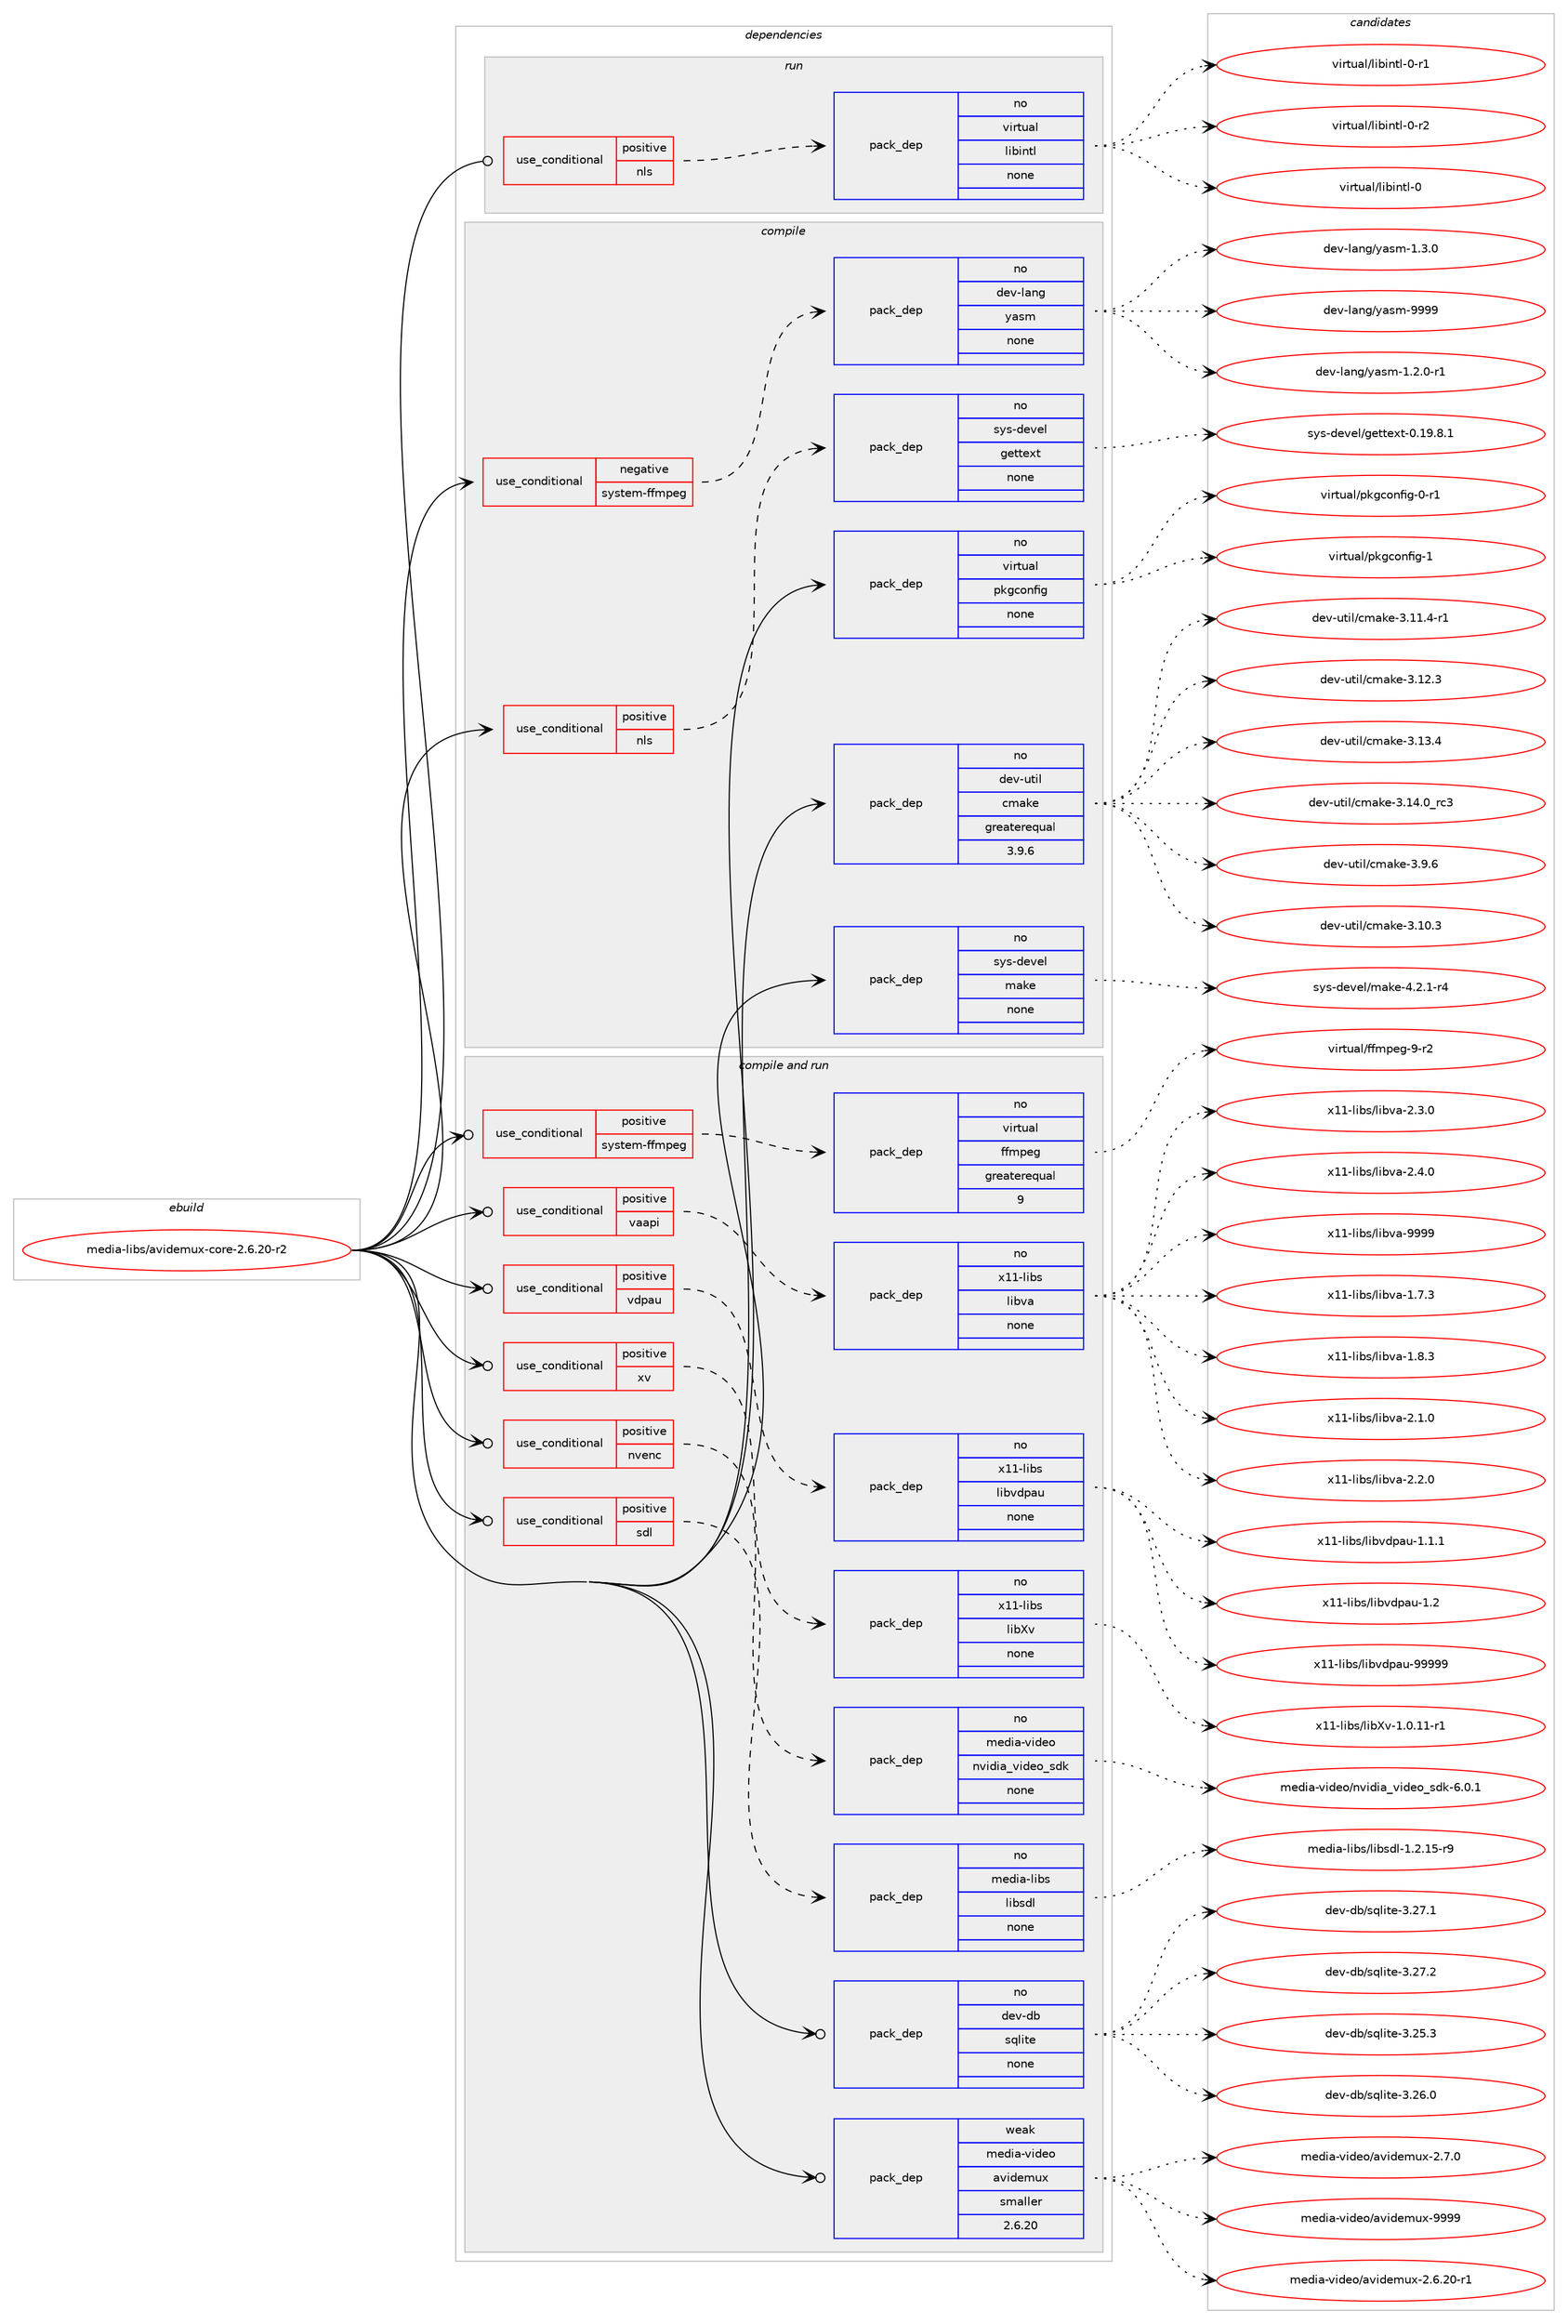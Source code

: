 digraph prolog {

# *************
# Graph options
# *************

newrank=true;
concentrate=true;
compound=true;
graph [rankdir=LR,fontname=Helvetica,fontsize=10,ranksep=1.5];#, ranksep=2.5, nodesep=0.2];
edge  [arrowhead=vee];
node  [fontname=Helvetica,fontsize=10];

# **********
# The ebuild
# **********

subgraph cluster_leftcol {
color=gray;
rank=same;
label=<<i>ebuild</i>>;
id [label="media-libs/avidemux-core-2.6.20-r2", color=red, width=4, href="../media-libs/avidemux-core-2.6.20-r2.svg"];
}

# ****************
# The dependencies
# ****************

subgraph cluster_midcol {
color=gray;
label=<<i>dependencies</i>>;
subgraph cluster_compile {
fillcolor="#eeeeee";
style=filled;
label=<<i>compile</i>>;
subgraph cond433549 {
dependency1609033 [label=<<TABLE BORDER="0" CELLBORDER="1" CELLSPACING="0" CELLPADDING="4"><TR><TD ROWSPAN="3" CELLPADDING="10">use_conditional</TD></TR><TR><TD>negative</TD></TR><TR><TD>system-ffmpeg</TD></TR></TABLE>>, shape=none, color=red];
subgraph pack1149826 {
dependency1609034 [label=<<TABLE BORDER="0" CELLBORDER="1" CELLSPACING="0" CELLPADDING="4" WIDTH="220"><TR><TD ROWSPAN="6" CELLPADDING="30">pack_dep</TD></TR><TR><TD WIDTH="110">no</TD></TR><TR><TD>dev-lang</TD></TR><TR><TD>yasm</TD></TR><TR><TD>none</TD></TR><TR><TD></TD></TR></TABLE>>, shape=none, color=blue];
}
dependency1609033:e -> dependency1609034:w [weight=20,style="dashed",arrowhead="vee"];
}
id:e -> dependency1609033:w [weight=20,style="solid",arrowhead="vee"];
subgraph cond433550 {
dependency1609035 [label=<<TABLE BORDER="0" CELLBORDER="1" CELLSPACING="0" CELLPADDING="4"><TR><TD ROWSPAN="3" CELLPADDING="10">use_conditional</TD></TR><TR><TD>positive</TD></TR><TR><TD>nls</TD></TR></TABLE>>, shape=none, color=red];
subgraph pack1149827 {
dependency1609036 [label=<<TABLE BORDER="0" CELLBORDER="1" CELLSPACING="0" CELLPADDING="4" WIDTH="220"><TR><TD ROWSPAN="6" CELLPADDING="30">pack_dep</TD></TR><TR><TD WIDTH="110">no</TD></TR><TR><TD>sys-devel</TD></TR><TR><TD>gettext</TD></TR><TR><TD>none</TD></TR><TR><TD></TD></TR></TABLE>>, shape=none, color=blue];
}
dependency1609035:e -> dependency1609036:w [weight=20,style="dashed",arrowhead="vee"];
}
id:e -> dependency1609035:w [weight=20,style="solid",arrowhead="vee"];
subgraph pack1149828 {
dependency1609037 [label=<<TABLE BORDER="0" CELLBORDER="1" CELLSPACING="0" CELLPADDING="4" WIDTH="220"><TR><TD ROWSPAN="6" CELLPADDING="30">pack_dep</TD></TR><TR><TD WIDTH="110">no</TD></TR><TR><TD>dev-util</TD></TR><TR><TD>cmake</TD></TR><TR><TD>greaterequal</TD></TR><TR><TD>3.9.6</TD></TR></TABLE>>, shape=none, color=blue];
}
id:e -> dependency1609037:w [weight=20,style="solid",arrowhead="vee"];
subgraph pack1149829 {
dependency1609038 [label=<<TABLE BORDER="0" CELLBORDER="1" CELLSPACING="0" CELLPADDING="4" WIDTH="220"><TR><TD ROWSPAN="6" CELLPADDING="30">pack_dep</TD></TR><TR><TD WIDTH="110">no</TD></TR><TR><TD>sys-devel</TD></TR><TR><TD>make</TD></TR><TR><TD>none</TD></TR><TR><TD></TD></TR></TABLE>>, shape=none, color=blue];
}
id:e -> dependency1609038:w [weight=20,style="solid",arrowhead="vee"];
subgraph pack1149830 {
dependency1609039 [label=<<TABLE BORDER="0" CELLBORDER="1" CELLSPACING="0" CELLPADDING="4" WIDTH="220"><TR><TD ROWSPAN="6" CELLPADDING="30">pack_dep</TD></TR><TR><TD WIDTH="110">no</TD></TR><TR><TD>virtual</TD></TR><TR><TD>pkgconfig</TD></TR><TR><TD>none</TD></TR><TR><TD></TD></TR></TABLE>>, shape=none, color=blue];
}
id:e -> dependency1609039:w [weight=20,style="solid",arrowhead="vee"];
}
subgraph cluster_compileandrun {
fillcolor="#eeeeee";
style=filled;
label=<<i>compile and run</i>>;
subgraph cond433551 {
dependency1609040 [label=<<TABLE BORDER="0" CELLBORDER="1" CELLSPACING="0" CELLPADDING="4"><TR><TD ROWSPAN="3" CELLPADDING="10">use_conditional</TD></TR><TR><TD>positive</TD></TR><TR><TD>nvenc</TD></TR></TABLE>>, shape=none, color=red];
subgraph pack1149831 {
dependency1609041 [label=<<TABLE BORDER="0" CELLBORDER="1" CELLSPACING="0" CELLPADDING="4" WIDTH="220"><TR><TD ROWSPAN="6" CELLPADDING="30">pack_dep</TD></TR><TR><TD WIDTH="110">no</TD></TR><TR><TD>media-video</TD></TR><TR><TD>nvidia_video_sdk</TD></TR><TR><TD>none</TD></TR><TR><TD></TD></TR></TABLE>>, shape=none, color=blue];
}
dependency1609040:e -> dependency1609041:w [weight=20,style="dashed",arrowhead="vee"];
}
id:e -> dependency1609040:w [weight=20,style="solid",arrowhead="odotvee"];
subgraph cond433552 {
dependency1609042 [label=<<TABLE BORDER="0" CELLBORDER="1" CELLSPACING="0" CELLPADDING="4"><TR><TD ROWSPAN="3" CELLPADDING="10">use_conditional</TD></TR><TR><TD>positive</TD></TR><TR><TD>sdl</TD></TR></TABLE>>, shape=none, color=red];
subgraph pack1149832 {
dependency1609043 [label=<<TABLE BORDER="0" CELLBORDER="1" CELLSPACING="0" CELLPADDING="4" WIDTH="220"><TR><TD ROWSPAN="6" CELLPADDING="30">pack_dep</TD></TR><TR><TD WIDTH="110">no</TD></TR><TR><TD>media-libs</TD></TR><TR><TD>libsdl</TD></TR><TR><TD>none</TD></TR><TR><TD></TD></TR></TABLE>>, shape=none, color=blue];
}
dependency1609042:e -> dependency1609043:w [weight=20,style="dashed",arrowhead="vee"];
}
id:e -> dependency1609042:w [weight=20,style="solid",arrowhead="odotvee"];
subgraph cond433553 {
dependency1609044 [label=<<TABLE BORDER="0" CELLBORDER="1" CELLSPACING="0" CELLPADDING="4"><TR><TD ROWSPAN="3" CELLPADDING="10">use_conditional</TD></TR><TR><TD>positive</TD></TR><TR><TD>system-ffmpeg</TD></TR></TABLE>>, shape=none, color=red];
subgraph pack1149833 {
dependency1609045 [label=<<TABLE BORDER="0" CELLBORDER="1" CELLSPACING="0" CELLPADDING="4" WIDTH="220"><TR><TD ROWSPAN="6" CELLPADDING="30">pack_dep</TD></TR><TR><TD WIDTH="110">no</TD></TR><TR><TD>virtual</TD></TR><TR><TD>ffmpeg</TD></TR><TR><TD>greaterequal</TD></TR><TR><TD>9</TD></TR></TABLE>>, shape=none, color=blue];
}
dependency1609044:e -> dependency1609045:w [weight=20,style="dashed",arrowhead="vee"];
}
id:e -> dependency1609044:w [weight=20,style="solid",arrowhead="odotvee"];
subgraph cond433554 {
dependency1609046 [label=<<TABLE BORDER="0" CELLBORDER="1" CELLSPACING="0" CELLPADDING="4"><TR><TD ROWSPAN="3" CELLPADDING="10">use_conditional</TD></TR><TR><TD>positive</TD></TR><TR><TD>vaapi</TD></TR></TABLE>>, shape=none, color=red];
subgraph pack1149834 {
dependency1609047 [label=<<TABLE BORDER="0" CELLBORDER="1" CELLSPACING="0" CELLPADDING="4" WIDTH="220"><TR><TD ROWSPAN="6" CELLPADDING="30">pack_dep</TD></TR><TR><TD WIDTH="110">no</TD></TR><TR><TD>x11-libs</TD></TR><TR><TD>libva</TD></TR><TR><TD>none</TD></TR><TR><TD></TD></TR></TABLE>>, shape=none, color=blue];
}
dependency1609046:e -> dependency1609047:w [weight=20,style="dashed",arrowhead="vee"];
}
id:e -> dependency1609046:w [weight=20,style="solid",arrowhead="odotvee"];
subgraph cond433555 {
dependency1609048 [label=<<TABLE BORDER="0" CELLBORDER="1" CELLSPACING="0" CELLPADDING="4"><TR><TD ROWSPAN="3" CELLPADDING="10">use_conditional</TD></TR><TR><TD>positive</TD></TR><TR><TD>vdpau</TD></TR></TABLE>>, shape=none, color=red];
subgraph pack1149835 {
dependency1609049 [label=<<TABLE BORDER="0" CELLBORDER="1" CELLSPACING="0" CELLPADDING="4" WIDTH="220"><TR><TD ROWSPAN="6" CELLPADDING="30">pack_dep</TD></TR><TR><TD WIDTH="110">no</TD></TR><TR><TD>x11-libs</TD></TR><TR><TD>libvdpau</TD></TR><TR><TD>none</TD></TR><TR><TD></TD></TR></TABLE>>, shape=none, color=blue];
}
dependency1609048:e -> dependency1609049:w [weight=20,style="dashed",arrowhead="vee"];
}
id:e -> dependency1609048:w [weight=20,style="solid",arrowhead="odotvee"];
subgraph cond433556 {
dependency1609050 [label=<<TABLE BORDER="0" CELLBORDER="1" CELLSPACING="0" CELLPADDING="4"><TR><TD ROWSPAN="3" CELLPADDING="10">use_conditional</TD></TR><TR><TD>positive</TD></TR><TR><TD>xv</TD></TR></TABLE>>, shape=none, color=red];
subgraph pack1149836 {
dependency1609051 [label=<<TABLE BORDER="0" CELLBORDER="1" CELLSPACING="0" CELLPADDING="4" WIDTH="220"><TR><TD ROWSPAN="6" CELLPADDING="30">pack_dep</TD></TR><TR><TD WIDTH="110">no</TD></TR><TR><TD>x11-libs</TD></TR><TR><TD>libXv</TD></TR><TR><TD>none</TD></TR><TR><TD></TD></TR></TABLE>>, shape=none, color=blue];
}
dependency1609050:e -> dependency1609051:w [weight=20,style="dashed",arrowhead="vee"];
}
id:e -> dependency1609050:w [weight=20,style="solid",arrowhead="odotvee"];
subgraph pack1149837 {
dependency1609052 [label=<<TABLE BORDER="0" CELLBORDER="1" CELLSPACING="0" CELLPADDING="4" WIDTH="220"><TR><TD ROWSPAN="6" CELLPADDING="30">pack_dep</TD></TR><TR><TD WIDTH="110">no</TD></TR><TR><TD>dev-db</TD></TR><TR><TD>sqlite</TD></TR><TR><TD>none</TD></TR><TR><TD></TD></TR></TABLE>>, shape=none, color=blue];
}
id:e -> dependency1609052:w [weight=20,style="solid",arrowhead="odotvee"];
subgraph pack1149838 {
dependency1609053 [label=<<TABLE BORDER="0" CELLBORDER="1" CELLSPACING="0" CELLPADDING="4" WIDTH="220"><TR><TD ROWSPAN="6" CELLPADDING="30">pack_dep</TD></TR><TR><TD WIDTH="110">weak</TD></TR><TR><TD>media-video</TD></TR><TR><TD>avidemux</TD></TR><TR><TD>smaller</TD></TR><TR><TD>2.6.20</TD></TR></TABLE>>, shape=none, color=blue];
}
id:e -> dependency1609053:w [weight=20,style="solid",arrowhead="odotvee"];
}
subgraph cluster_run {
fillcolor="#eeeeee";
style=filled;
label=<<i>run</i>>;
subgraph cond433557 {
dependency1609054 [label=<<TABLE BORDER="0" CELLBORDER="1" CELLSPACING="0" CELLPADDING="4"><TR><TD ROWSPAN="3" CELLPADDING="10">use_conditional</TD></TR><TR><TD>positive</TD></TR><TR><TD>nls</TD></TR></TABLE>>, shape=none, color=red];
subgraph pack1149839 {
dependency1609055 [label=<<TABLE BORDER="0" CELLBORDER="1" CELLSPACING="0" CELLPADDING="4" WIDTH="220"><TR><TD ROWSPAN="6" CELLPADDING="30">pack_dep</TD></TR><TR><TD WIDTH="110">no</TD></TR><TR><TD>virtual</TD></TR><TR><TD>libintl</TD></TR><TR><TD>none</TD></TR><TR><TD></TD></TR></TABLE>>, shape=none, color=blue];
}
dependency1609054:e -> dependency1609055:w [weight=20,style="dashed",arrowhead="vee"];
}
id:e -> dependency1609054:w [weight=20,style="solid",arrowhead="odot"];
}
}

# **************
# The candidates
# **************

subgraph cluster_choices {
rank=same;
color=gray;
label=<<i>candidates</i>>;

subgraph choice1149826 {
color=black;
nodesep=1;
choice100101118451089711010347121971151094549465046484511449 [label="dev-lang/yasm-1.2.0-r1", color=red, width=4,href="../dev-lang/yasm-1.2.0-r1.svg"];
choice10010111845108971101034712197115109454946514648 [label="dev-lang/yasm-1.3.0", color=red, width=4,href="../dev-lang/yasm-1.3.0.svg"];
choice100101118451089711010347121971151094557575757 [label="dev-lang/yasm-9999", color=red, width=4,href="../dev-lang/yasm-9999.svg"];
dependency1609034:e -> choice100101118451089711010347121971151094549465046484511449:w [style=dotted,weight="100"];
dependency1609034:e -> choice10010111845108971101034712197115109454946514648:w [style=dotted,weight="100"];
dependency1609034:e -> choice100101118451089711010347121971151094557575757:w [style=dotted,weight="100"];
}
subgraph choice1149827 {
color=black;
nodesep=1;
choice1151211154510010111810110847103101116116101120116454846495746564649 [label="sys-devel/gettext-0.19.8.1", color=red, width=4,href="../sys-devel/gettext-0.19.8.1.svg"];
dependency1609036:e -> choice1151211154510010111810110847103101116116101120116454846495746564649:w [style=dotted,weight="100"];
}
subgraph choice1149828 {
color=black;
nodesep=1;
choice1001011184511711610510847991099710710145514649484651 [label="dev-util/cmake-3.10.3", color=red, width=4,href="../dev-util/cmake-3.10.3.svg"];
choice10010111845117116105108479910997107101455146494946524511449 [label="dev-util/cmake-3.11.4-r1", color=red, width=4,href="../dev-util/cmake-3.11.4-r1.svg"];
choice1001011184511711610510847991099710710145514649504651 [label="dev-util/cmake-3.12.3", color=red, width=4,href="../dev-util/cmake-3.12.3.svg"];
choice1001011184511711610510847991099710710145514649514652 [label="dev-util/cmake-3.13.4", color=red, width=4,href="../dev-util/cmake-3.13.4.svg"];
choice1001011184511711610510847991099710710145514649524648951149951 [label="dev-util/cmake-3.14.0_rc3", color=red, width=4,href="../dev-util/cmake-3.14.0_rc3.svg"];
choice10010111845117116105108479910997107101455146574654 [label="dev-util/cmake-3.9.6", color=red, width=4,href="../dev-util/cmake-3.9.6.svg"];
dependency1609037:e -> choice1001011184511711610510847991099710710145514649484651:w [style=dotted,weight="100"];
dependency1609037:e -> choice10010111845117116105108479910997107101455146494946524511449:w [style=dotted,weight="100"];
dependency1609037:e -> choice1001011184511711610510847991099710710145514649504651:w [style=dotted,weight="100"];
dependency1609037:e -> choice1001011184511711610510847991099710710145514649514652:w [style=dotted,weight="100"];
dependency1609037:e -> choice1001011184511711610510847991099710710145514649524648951149951:w [style=dotted,weight="100"];
dependency1609037:e -> choice10010111845117116105108479910997107101455146574654:w [style=dotted,weight="100"];
}
subgraph choice1149829 {
color=black;
nodesep=1;
choice1151211154510010111810110847109971071014552465046494511452 [label="sys-devel/make-4.2.1-r4", color=red, width=4,href="../sys-devel/make-4.2.1-r4.svg"];
dependency1609038:e -> choice1151211154510010111810110847109971071014552465046494511452:w [style=dotted,weight="100"];
}
subgraph choice1149830 {
color=black;
nodesep=1;
choice11810511411611797108471121071039911111010210510345484511449 [label="virtual/pkgconfig-0-r1", color=red, width=4,href="../virtual/pkgconfig-0-r1.svg"];
choice1181051141161179710847112107103991111101021051034549 [label="virtual/pkgconfig-1", color=red, width=4,href="../virtual/pkgconfig-1.svg"];
dependency1609039:e -> choice11810511411611797108471121071039911111010210510345484511449:w [style=dotted,weight="100"];
dependency1609039:e -> choice1181051141161179710847112107103991111101021051034549:w [style=dotted,weight="100"];
}
subgraph choice1149831 {
color=black;
nodesep=1;
choice109101100105974511810510010111147110118105100105979511810510010111195115100107455446484649 [label="media-video/nvidia_video_sdk-6.0.1", color=red, width=4,href="../media-video/nvidia_video_sdk-6.0.1.svg"];
dependency1609041:e -> choice109101100105974511810510010111147110118105100105979511810510010111195115100107455446484649:w [style=dotted,weight="100"];
}
subgraph choice1149832 {
color=black;
nodesep=1;
choice1091011001059745108105981154710810598115100108454946504649534511457 [label="media-libs/libsdl-1.2.15-r9", color=red, width=4,href="../media-libs/libsdl-1.2.15-r9.svg"];
dependency1609043:e -> choice1091011001059745108105981154710810598115100108454946504649534511457:w [style=dotted,weight="100"];
}
subgraph choice1149833 {
color=black;
nodesep=1;
choice118105114116117971084710210210911210110345574511450 [label="virtual/ffmpeg-9-r2", color=red, width=4,href="../virtual/ffmpeg-9-r2.svg"];
dependency1609045:e -> choice118105114116117971084710210210911210110345574511450:w [style=dotted,weight="100"];
}
subgraph choice1149834 {
color=black;
nodesep=1;
choice12049494510810598115471081059811897454946554651 [label="x11-libs/libva-1.7.3", color=red, width=4,href="../x11-libs/libva-1.7.3.svg"];
choice12049494510810598115471081059811897454946564651 [label="x11-libs/libva-1.8.3", color=red, width=4,href="../x11-libs/libva-1.8.3.svg"];
choice12049494510810598115471081059811897455046494648 [label="x11-libs/libva-2.1.0", color=red, width=4,href="../x11-libs/libva-2.1.0.svg"];
choice12049494510810598115471081059811897455046504648 [label="x11-libs/libva-2.2.0", color=red, width=4,href="../x11-libs/libva-2.2.0.svg"];
choice12049494510810598115471081059811897455046514648 [label="x11-libs/libva-2.3.0", color=red, width=4,href="../x11-libs/libva-2.3.0.svg"];
choice12049494510810598115471081059811897455046524648 [label="x11-libs/libva-2.4.0", color=red, width=4,href="../x11-libs/libva-2.4.0.svg"];
choice120494945108105981154710810598118974557575757 [label="x11-libs/libva-9999", color=red, width=4,href="../x11-libs/libva-9999.svg"];
dependency1609047:e -> choice12049494510810598115471081059811897454946554651:w [style=dotted,weight="100"];
dependency1609047:e -> choice12049494510810598115471081059811897454946564651:w [style=dotted,weight="100"];
dependency1609047:e -> choice12049494510810598115471081059811897455046494648:w [style=dotted,weight="100"];
dependency1609047:e -> choice12049494510810598115471081059811897455046504648:w [style=dotted,weight="100"];
dependency1609047:e -> choice12049494510810598115471081059811897455046514648:w [style=dotted,weight="100"];
dependency1609047:e -> choice12049494510810598115471081059811897455046524648:w [style=dotted,weight="100"];
dependency1609047:e -> choice120494945108105981154710810598118974557575757:w [style=dotted,weight="100"];
}
subgraph choice1149835 {
color=black;
nodesep=1;
choice12049494510810598115471081059811810011297117454946494649 [label="x11-libs/libvdpau-1.1.1", color=red, width=4,href="../x11-libs/libvdpau-1.1.1.svg"];
choice1204949451081059811547108105981181001129711745494650 [label="x11-libs/libvdpau-1.2", color=red, width=4,href="../x11-libs/libvdpau-1.2.svg"];
choice12049494510810598115471081059811810011297117455757575757 [label="x11-libs/libvdpau-99999", color=red, width=4,href="../x11-libs/libvdpau-99999.svg"];
dependency1609049:e -> choice12049494510810598115471081059811810011297117454946494649:w [style=dotted,weight="100"];
dependency1609049:e -> choice1204949451081059811547108105981181001129711745494650:w [style=dotted,weight="100"];
dependency1609049:e -> choice12049494510810598115471081059811810011297117455757575757:w [style=dotted,weight="100"];
}
subgraph choice1149836 {
color=black;
nodesep=1;
choice12049494510810598115471081059888118454946484649494511449 [label="x11-libs/libXv-1.0.11-r1", color=red, width=4,href="../x11-libs/libXv-1.0.11-r1.svg"];
dependency1609051:e -> choice12049494510810598115471081059888118454946484649494511449:w [style=dotted,weight="100"];
}
subgraph choice1149837 {
color=black;
nodesep=1;
choice10010111845100984711511310810511610145514650534651 [label="dev-db/sqlite-3.25.3", color=red, width=4,href="../dev-db/sqlite-3.25.3.svg"];
choice10010111845100984711511310810511610145514650544648 [label="dev-db/sqlite-3.26.0", color=red, width=4,href="../dev-db/sqlite-3.26.0.svg"];
choice10010111845100984711511310810511610145514650554649 [label="dev-db/sqlite-3.27.1", color=red, width=4,href="../dev-db/sqlite-3.27.1.svg"];
choice10010111845100984711511310810511610145514650554650 [label="dev-db/sqlite-3.27.2", color=red, width=4,href="../dev-db/sqlite-3.27.2.svg"];
dependency1609052:e -> choice10010111845100984711511310810511610145514650534651:w [style=dotted,weight="100"];
dependency1609052:e -> choice10010111845100984711511310810511610145514650544648:w [style=dotted,weight="100"];
dependency1609052:e -> choice10010111845100984711511310810511610145514650554649:w [style=dotted,weight="100"];
dependency1609052:e -> choice10010111845100984711511310810511610145514650554650:w [style=dotted,weight="100"];
}
subgraph choice1149838 {
color=black;
nodesep=1;
choice10910110010597451181051001011114797118105100101109117120455046544650484511449 [label="media-video/avidemux-2.6.20-r1", color=red, width=4,href="../media-video/avidemux-2.6.20-r1.svg"];
choice10910110010597451181051001011114797118105100101109117120455046554648 [label="media-video/avidemux-2.7.0", color=red, width=4,href="../media-video/avidemux-2.7.0.svg"];
choice109101100105974511810510010111147971181051001011091171204557575757 [label="media-video/avidemux-9999", color=red, width=4,href="../media-video/avidemux-9999.svg"];
dependency1609053:e -> choice10910110010597451181051001011114797118105100101109117120455046544650484511449:w [style=dotted,weight="100"];
dependency1609053:e -> choice10910110010597451181051001011114797118105100101109117120455046554648:w [style=dotted,weight="100"];
dependency1609053:e -> choice109101100105974511810510010111147971181051001011091171204557575757:w [style=dotted,weight="100"];
}
subgraph choice1149839 {
color=black;
nodesep=1;
choice1181051141161179710847108105981051101161084548 [label="virtual/libintl-0", color=red, width=4,href="../virtual/libintl-0.svg"];
choice11810511411611797108471081059810511011610845484511449 [label="virtual/libintl-0-r1", color=red, width=4,href="../virtual/libintl-0-r1.svg"];
choice11810511411611797108471081059810511011610845484511450 [label="virtual/libintl-0-r2", color=red, width=4,href="../virtual/libintl-0-r2.svg"];
dependency1609055:e -> choice1181051141161179710847108105981051101161084548:w [style=dotted,weight="100"];
dependency1609055:e -> choice11810511411611797108471081059810511011610845484511449:w [style=dotted,weight="100"];
dependency1609055:e -> choice11810511411611797108471081059810511011610845484511450:w [style=dotted,weight="100"];
}
}

}
